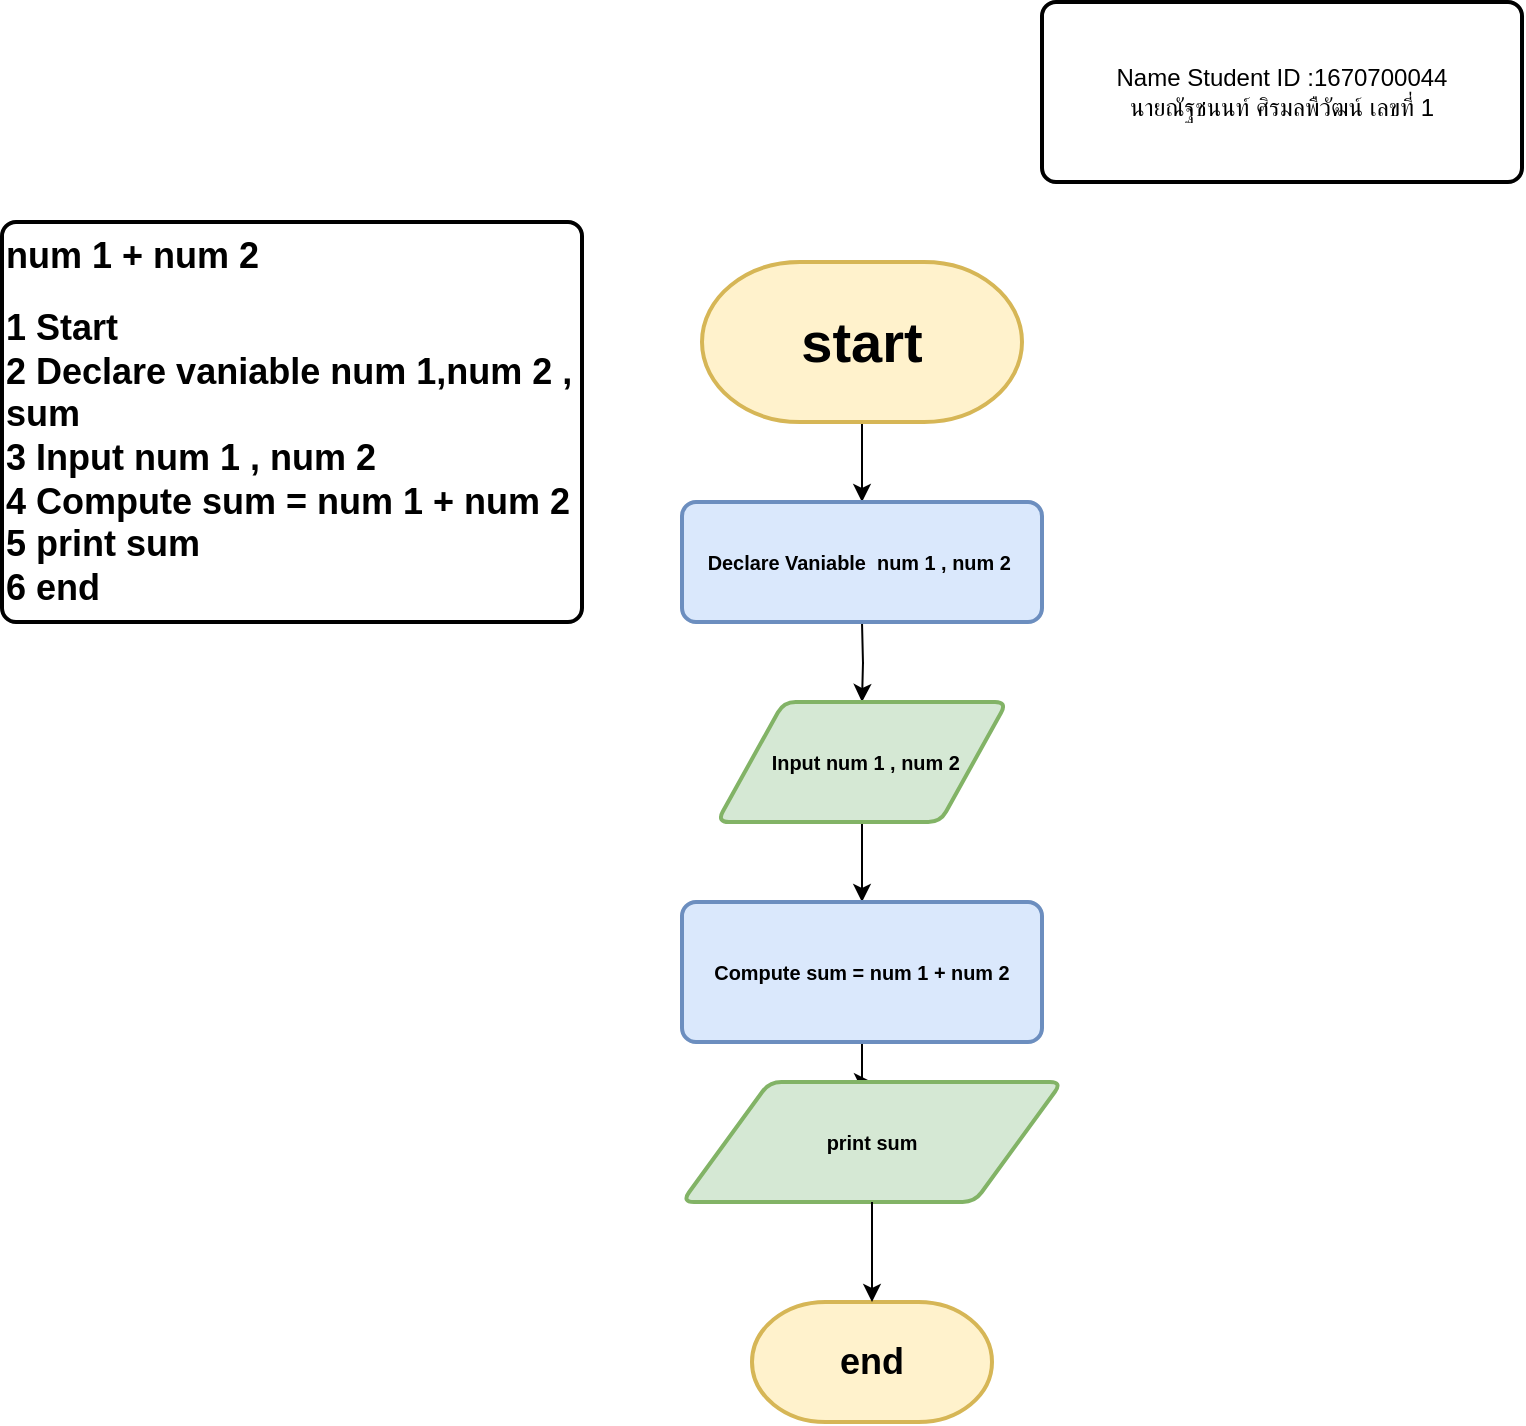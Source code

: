 <mxfile version="24.5.4" type="google" pages="5">
  <diagram id="C5RBs43oDa-KdzZeNtuy" name="Page-1">
    <mxGraphModel grid="1" page="1" gridSize="10" guides="1" tooltips="1" connect="1" arrows="1" fold="1" pageScale="1" pageWidth="827" pageHeight="1169" math="0" shadow="0">
      <root>
        <mxCell id="WIyWlLk6GJQsqaUBKTNV-0" />
        <mxCell id="WIyWlLk6GJQsqaUBKTNV-1" parent="WIyWlLk6GJQsqaUBKTNV-0" />
        <mxCell id="w_PTL4tWq508-zRgjBQH-2" style="edgeStyle=orthogonalEdgeStyle;rounded=0;orthogonalLoop=1;jettySize=auto;html=1;entryX=0.5;entryY=0;entryDx=0;entryDy=0;" edge="1" parent="WIyWlLk6GJQsqaUBKTNV-1" source="w_PTL4tWq508-zRgjBQH-0">
          <mxGeometry relative="1" as="geometry">
            <mxPoint x="460.0" y="280" as="targetPoint" />
          </mxGeometry>
        </mxCell>
        <mxCell id="w_PTL4tWq508-zRgjBQH-0" value="&lt;h2&gt;&lt;font style=&quot;font-size: 28px;&quot;&gt;start&lt;/font&gt;&lt;/h2&gt;" style="strokeWidth=2;html=1;shape=mxgraph.flowchart.terminator;whiteSpace=wrap;fillColor=#fff2cc;strokeColor=#d6b656;" vertex="1" parent="WIyWlLk6GJQsqaUBKTNV-1">
          <mxGeometry x="380" y="160" width="160" height="80" as="geometry" />
        </mxCell>
        <mxCell id="w_PTL4tWq508-zRgjBQH-5" value="Name Student ID :&lt;span style=&quot;background-color: initial;&quot;&gt;1670700044&lt;/span&gt;&lt;div&gt;&lt;span style=&quot;background-color: initial;&quot;&gt;นายณัฐชนนท์ ศิรมลพืวัฒน์ เลขที่ 1&lt;/span&gt;&lt;/div&gt;" style="rounded=1;whiteSpace=wrap;html=1;absoluteArcSize=1;arcSize=14;strokeWidth=2;" vertex="1" parent="WIyWlLk6GJQsqaUBKTNV-1">
          <mxGeometry x="550" y="30" width="240" height="90" as="geometry" />
        </mxCell>
        <mxCell id="w_PTL4tWq508-zRgjBQH-6" value="&lt;h2&gt;num 1 + num 2&lt;/h2&gt;&lt;h2&gt;1 Start&amp;nbsp;&lt;br&gt;2 Declare vaniable num 1,num 2 , sum&lt;br&gt;3 Input num 1 , num 2&amp;nbsp;&lt;br&gt;4 Compute&amp;nbsp;&lt;span style=&quot;background-color: initial;&quot;&gt;sum = num 1 + num 2&amp;nbsp;&lt;br&gt;&lt;/span&gt;&lt;span style=&quot;background-color: initial;&quot;&gt;5 print sum&lt;br&gt;&lt;/span&gt;&lt;span style=&quot;background-color: initial;&quot;&gt;6 end&amp;nbsp;&lt;/span&gt;&lt;/h2&gt;" style="rounded=1;whiteSpace=wrap;html=1;absoluteArcSize=1;arcSize=14;strokeWidth=2;align=left;" vertex="1" parent="WIyWlLk6GJQsqaUBKTNV-1">
          <mxGeometry x="30" y="140" width="290" height="200" as="geometry" />
        </mxCell>
        <mxCell id="w_PTL4tWq508-zRgjBQH-7" style="edgeStyle=orthogonalEdgeStyle;rounded=0;orthogonalLoop=1;jettySize=auto;html=1;entryX=0.5;entryY=0;entryDx=0;entryDy=0;entryPerimeter=0;exitX=0.5;exitY=1;exitDx=0;exitDy=0;" edge="1" parent="WIyWlLk6GJQsqaUBKTNV-1">
          <mxGeometry relative="1" as="geometry">
            <mxPoint x="460.0" y="340" as="sourcePoint" />
            <mxPoint x="460.0" y="380" as="targetPoint" />
          </mxGeometry>
        </mxCell>
        <mxCell id="w_PTL4tWq508-zRgjBQH-10" value="&lt;h5&gt;Declare Vaniable&amp;nbsp;&lt;span style=&quot;text-align: left;&quot;&gt;&amp;nbsp;num 1 , num 2&amp;nbsp;&lt;/span&gt;&lt;/h5&gt;" style="rounded=1;whiteSpace=wrap;html=1;absoluteArcSize=1;arcSize=14;strokeWidth=2;fillColor=#dae8fc;strokeColor=#6c8ebf;" vertex="1" parent="WIyWlLk6GJQsqaUBKTNV-1">
          <mxGeometry x="370" y="280" width="180" height="60" as="geometry" />
        </mxCell>
        <mxCell id="w_PTL4tWq508-zRgjBQH-14" style="edgeStyle=orthogonalEdgeStyle;rounded=0;orthogonalLoop=1;jettySize=auto;html=1;entryX=0.5;entryY=0;entryDx=0;entryDy=0;" edge="1" parent="WIyWlLk6GJQsqaUBKTNV-1" source="w_PTL4tWq508-zRgjBQH-11" target="w_PTL4tWq508-zRgjBQH-13">
          <mxGeometry relative="1" as="geometry" />
        </mxCell>
        <mxCell id="w_PTL4tWq508-zRgjBQH-11" value="&lt;h5 style=&quot;text-align: left;&quot;&gt;&amp;nbsp;Input num 1 , num 2&lt;/h5&gt;" style="shape=parallelogram;html=1;strokeWidth=2;perimeter=parallelogramPerimeter;whiteSpace=wrap;rounded=1;arcSize=12;size=0.23;fillColor=#d5e8d4;strokeColor=#82b366;" vertex="1" parent="WIyWlLk6GJQsqaUBKTNV-1">
          <mxGeometry x="387.5" y="380" width="145" height="60" as="geometry" />
        </mxCell>
        <mxCell id="w_PTL4tWq508-zRgjBQH-12" value="&lt;h2&gt;end&lt;/h2&gt;" style="strokeWidth=2;html=1;shape=mxgraph.flowchart.terminator;whiteSpace=wrap;fillColor=#fff2cc;strokeColor=#d6b656;" vertex="1" parent="WIyWlLk6GJQsqaUBKTNV-1">
          <mxGeometry x="405" y="680" width="120" height="60" as="geometry" />
        </mxCell>
        <mxCell id="w_PTL4tWq508-zRgjBQH-16" style="edgeStyle=orthogonalEdgeStyle;rounded=0;orthogonalLoop=1;jettySize=auto;html=1;" edge="1" parent="WIyWlLk6GJQsqaUBKTNV-1" source="w_PTL4tWq508-zRgjBQH-13" target="w_PTL4tWq508-zRgjBQH-15">
          <mxGeometry relative="1" as="geometry" />
        </mxCell>
        <mxCell id="w_PTL4tWq508-zRgjBQH-13" value="&lt;h5 style=&quot;text-align: left;&quot;&gt;Compute&amp;nbsp;&lt;span style=&quot;background-color: initial;&quot;&gt;sum = num 1 + num 2&lt;/span&gt;&lt;/h5&gt;" style="rounded=1;whiteSpace=wrap;html=1;absoluteArcSize=1;arcSize=14;strokeWidth=2;fillColor=#dae8fc;strokeColor=#6c8ebf;" vertex="1" parent="WIyWlLk6GJQsqaUBKTNV-1">
          <mxGeometry x="370" y="480" width="180" height="70" as="geometry" />
        </mxCell>
        <mxCell id="w_PTL4tWq508-zRgjBQH-15" value="&lt;h5&gt;print sum&lt;/h5&gt;" style="shape=parallelogram;html=1;strokeWidth=2;perimeter=parallelogramPerimeter;whiteSpace=wrap;rounded=1;arcSize=12;size=0.23;fillColor=#d5e8d4;strokeColor=#82b366;" vertex="1" parent="WIyWlLk6GJQsqaUBKTNV-1">
          <mxGeometry x="370" y="570" width="190" height="60" as="geometry" />
        </mxCell>
        <mxCell id="w_PTL4tWq508-zRgjBQH-17" style="edgeStyle=orthogonalEdgeStyle;rounded=0;orthogonalLoop=1;jettySize=auto;html=1;entryX=0.5;entryY=0;entryDx=0;entryDy=0;entryPerimeter=0;" edge="1" parent="WIyWlLk6GJQsqaUBKTNV-1" source="w_PTL4tWq508-zRgjBQH-15" target="w_PTL4tWq508-zRgjBQH-12">
          <mxGeometry relative="1" as="geometry" />
        </mxCell>
      </root>
    </mxGraphModel>
  </diagram>
  <diagram id="zuvnOIfzb2YiWR2JDFGr" name="Page-2">
    <mxGraphModel grid="1" page="1" gridSize="10" guides="1" tooltips="1" connect="1" arrows="1" fold="1" pageScale="1" pageWidth="850" pageHeight="1100" math="0" shadow="0">
      <root>
        <mxCell id="0" />
        <mxCell id="1" parent="0" />
        <mxCell id="L8Vs_UJAr9JN-5_L8geH-1" style="edgeStyle=orthogonalEdgeStyle;rounded=0;orthogonalLoop=1;jettySize=auto;html=1;entryX=0.5;entryY=0;entryDx=0;entryDy=0;" edge="1" parent="1" source="L8Vs_UJAr9JN-5_L8geH-2">
          <mxGeometry relative="1" as="geometry">
            <mxPoint x="460.0" y="280" as="targetPoint" />
          </mxGeometry>
        </mxCell>
        <mxCell id="L8Vs_UJAr9JN-5_L8geH-2" value="&lt;h2&gt;&lt;font style=&quot;font-size: 28px;&quot;&gt;start&lt;/font&gt;&lt;/h2&gt;" style="strokeWidth=2;html=1;shape=mxgraph.flowchart.terminator;whiteSpace=wrap;fillColor=#fff2cc;strokeColor=#d6b656;" vertex="1" parent="1">
          <mxGeometry x="380" y="160" width="160" height="80" as="geometry" />
        </mxCell>
        <mxCell id="L8Vs_UJAr9JN-5_L8geH-3" style="edgeStyle=orthogonalEdgeStyle;rounded=0;orthogonalLoop=1;jettySize=auto;html=1;entryX=0.5;entryY=0;entryDx=0;entryDy=0;entryPerimeter=0;exitX=0.5;exitY=1;exitDx=0;exitDy=0;" edge="1" parent="1">
          <mxGeometry relative="1" as="geometry">
            <mxPoint x="460.0" y="340" as="sourcePoint" />
            <mxPoint x="460.0" y="380" as="targetPoint" />
          </mxGeometry>
        </mxCell>
        <mxCell id="L8Vs_UJAr9JN-5_L8geH-4" value="&lt;h5&gt;Declare Vaniable&amp;nbsp;&lt;span style=&quot;text-align: left;&quot;&gt;&amp;nbsp;&lt;/span&gt;num 1,num 2&amp;nbsp; , num 3 , num 4 , num 5 , AVG&lt;/h5&gt;" style="rounded=1;whiteSpace=wrap;html=1;absoluteArcSize=1;arcSize=14;strokeWidth=2;fillColor=#dae8fc;strokeColor=#6c8ebf;" vertex="1" parent="1">
          <mxGeometry x="370" y="280" width="180" height="60" as="geometry" />
        </mxCell>
        <mxCell id="L8Vs_UJAr9JN-5_L8geH-5" style="edgeStyle=orthogonalEdgeStyle;rounded=0;orthogonalLoop=1;jettySize=auto;html=1;entryX=0.5;entryY=0;entryDx=0;entryDy=0;" edge="1" parent="1" source="L8Vs_UJAr9JN-5_L8geH-6" target="L8Vs_UJAr9JN-5_L8geH-9">
          <mxGeometry relative="1" as="geometry" />
        </mxCell>
        <mxCell id="L8Vs_UJAr9JN-5_L8geH-6" value="&lt;h5 style=&quot;&quot;&gt;&amp;nbsp;Input num 1 , num 2 ,&amp;nbsp;&lt;/h5&gt;&lt;h5 style=&quot;&quot;&gt;num 3 , num 4 , num 5&amp;nbsp;&lt;/h5&gt;" style="shape=parallelogram;html=1;strokeWidth=2;perimeter=parallelogramPerimeter;whiteSpace=wrap;rounded=1;arcSize=12;size=0.23;fillColor=#d5e8d4;strokeColor=#82b366;align=center;" vertex="1" parent="1">
          <mxGeometry x="387.5" y="380" width="145" height="60" as="geometry" />
        </mxCell>
        <mxCell id="L8Vs_UJAr9JN-5_L8geH-7" value="&lt;h2&gt;end&lt;/h2&gt;" style="strokeWidth=2;html=1;shape=mxgraph.flowchart.terminator;whiteSpace=wrap;fillColor=#fff2cc;strokeColor=#d6b656;" vertex="1" parent="1">
          <mxGeometry x="405" y="680" width="120" height="60" as="geometry" />
        </mxCell>
        <mxCell id="L8Vs_UJAr9JN-5_L8geH-8" style="edgeStyle=orthogonalEdgeStyle;rounded=0;orthogonalLoop=1;jettySize=auto;html=1;" edge="1" parent="1" source="L8Vs_UJAr9JN-5_L8geH-9" target="L8Vs_UJAr9JN-5_L8geH-10">
          <mxGeometry relative="1" as="geometry" />
        </mxCell>
        <mxCell id="L8Vs_UJAr9JN-5_L8geH-9" value="&lt;h5 style=&quot;text-align: left;&quot;&gt;Compute AVG&lt;span style=&quot;background-color: initial;&quot;&gt;&amp;nbsp;=&amp;nbsp;&lt;/span&gt;(num 1 + num 2 + num3 + num 4 + num 5 )/5&amp;nbsp;&lt;/h5&gt;" style="rounded=1;whiteSpace=wrap;html=1;absoluteArcSize=1;arcSize=14;strokeWidth=2;fillColor=#dae8fc;strokeColor=#6c8ebf;" vertex="1" parent="1">
          <mxGeometry x="370" y="480" width="180" height="70" as="geometry" />
        </mxCell>
        <mxCell id="L8Vs_UJAr9JN-5_L8geH-10" value="&lt;h5&gt;print avg&lt;/h5&gt;" style="shape=parallelogram;html=1;strokeWidth=2;perimeter=parallelogramPerimeter;whiteSpace=wrap;rounded=1;arcSize=12;size=0.23;fillColor=#d5e8d4;strokeColor=#82b366;" vertex="1" parent="1">
          <mxGeometry x="370" y="570" width="190" height="60" as="geometry" />
        </mxCell>
        <mxCell id="L8Vs_UJAr9JN-5_L8geH-11" style="edgeStyle=orthogonalEdgeStyle;rounded=0;orthogonalLoop=1;jettySize=auto;html=1;entryX=0.5;entryY=0;entryDx=0;entryDy=0;entryPerimeter=0;" edge="1" parent="1" source="L8Vs_UJAr9JN-5_L8geH-10" target="L8Vs_UJAr9JN-5_L8geH-7">
          <mxGeometry relative="1" as="geometry" />
        </mxCell>
        <mxCell id="dI6UgtsW-7HWfvbm7D4u-1" value="&lt;h2 style=&quot;text-align: center;&quot;&gt;ค่าเฉลี่ยตัวเลข 5 ตัว&lt;/h2&gt;&lt;h4&gt;1 Start&amp;nbsp;&lt;br&gt;2 Declare vaniable num 1,num 2 ,&amp;nbsp; num 3 , num 4 , num 5 , AVG&amp;nbsp;&lt;br&gt;3 Input num 1 , num 2 , num 3 num 4 , num 5&amp;nbsp;&lt;br&gt;4 Compute&amp;nbsp;&lt;span style=&quot;background-color: initial;&quot;&gt;sum = (num 1 + num 2 + num3 + num 4 + num 5 )/5&amp;nbsp;&lt;br&gt;&lt;/span&gt;&lt;span style=&quot;background-color: initial;&quot;&gt;5 print AVG&lt;br&gt;&lt;/span&gt;&lt;span style=&quot;background-color: initial;&quot;&gt;6 end&amp;nbsp;&lt;/span&gt;&lt;/h4&gt;" style="rounded=1;whiteSpace=wrap;html=1;absoluteArcSize=1;arcSize=14;strokeWidth=2;align=left;" vertex="1" parent="1">
          <mxGeometry x="20" y="30" width="370" height="140" as="geometry" />
        </mxCell>
        <mxCell id="nYBUVYd8rU6JduLdaEa2-1" value="&lt;h3&gt;&lt;font face=&quot;Times New Roman&quot;&gt;Name Student ID :&lt;span style=&quot;background-color: initial;&quot;&gt;1670700044&lt;br&gt;&lt;/span&gt;&lt;span style=&quot;background-color: initial;&quot;&gt;นายณัฐชนนท์ ศิรมลพืวัฒน์ เลขที่ 1&lt;/span&gt;&lt;/font&gt;&lt;/h3&gt;" style="rounded=1;whiteSpace=wrap;html=1;absoluteArcSize=1;arcSize=14;strokeWidth=2;" vertex="1" parent="1">
          <mxGeometry x="440" y="30" width="240" height="90" as="geometry" />
        </mxCell>
      </root>
    </mxGraphModel>
  </diagram>
  <diagram id="q8JAPSzDunuiKwT_K1k3" name="Page-3">
    <mxGraphModel grid="1" page="1" gridSize="10" guides="1" tooltips="1" connect="1" arrows="1" fold="1" pageScale="1" pageWidth="850" pageHeight="1100" math="0" shadow="0">
      <root>
        <mxCell id="0" />
        <mxCell id="1" parent="0" />
        <mxCell id="hFmzkMPaAdc-bJRSHWJ5-1" style="edgeStyle=orthogonalEdgeStyle;rounded=0;orthogonalLoop=1;jettySize=auto;html=1;entryX=0.5;entryY=0;entryDx=0;entryDy=0;" edge="1" parent="1" source="hFmzkMPaAdc-bJRSHWJ5-2">
          <mxGeometry relative="1" as="geometry">
            <mxPoint x="450.0" y="300" as="targetPoint" />
          </mxGeometry>
        </mxCell>
        <mxCell id="hFmzkMPaAdc-bJRSHWJ5-2" value="&lt;h2&gt;&lt;font style=&quot;font-size: 28px;&quot;&gt;start&lt;/font&gt;&lt;/h2&gt;" style="strokeWidth=2;html=1;shape=mxgraph.flowchart.terminator;whiteSpace=wrap;fillColor=#fff2cc;strokeColor=#d6b656;" vertex="1" parent="1">
          <mxGeometry x="370" y="180" width="160" height="80" as="geometry" />
        </mxCell>
        <mxCell id="hFmzkMPaAdc-bJRSHWJ5-3" style="edgeStyle=orthogonalEdgeStyle;rounded=0;orthogonalLoop=1;jettySize=auto;html=1;entryX=0.5;entryY=0;entryDx=0;entryDy=0;entryPerimeter=0;exitX=0.5;exitY=1;exitDx=0;exitDy=0;" edge="1" parent="1">
          <mxGeometry relative="1" as="geometry">
            <mxPoint x="450.0" y="360" as="sourcePoint" />
            <mxPoint x="450.0" y="400" as="targetPoint" />
          </mxGeometry>
        </mxCell>
        <mxCell id="hFmzkMPaAdc-bJRSHWJ5-4" value="&lt;h5&gt;Declare Vaniable&amp;nbsp;&lt;span style=&quot;text-align: left;&quot;&gt;&amp;nbsp;&lt;/span&gt;base , height , area&lt;/h5&gt;" style="rounded=1;whiteSpace=wrap;html=1;absoluteArcSize=1;arcSize=14;strokeWidth=2;fillColor=#dae8fc;strokeColor=#6c8ebf;" vertex="1" parent="1">
          <mxGeometry x="360" y="300" width="180" height="60" as="geometry" />
        </mxCell>
        <mxCell id="hFmzkMPaAdc-bJRSHWJ5-5" style="edgeStyle=orthogonalEdgeStyle;rounded=0;orthogonalLoop=1;jettySize=auto;html=1;entryX=0.5;entryY=0;entryDx=0;entryDy=0;" edge="1" parent="1" source="hFmzkMPaAdc-bJRSHWJ5-6" target="hFmzkMPaAdc-bJRSHWJ5-9">
          <mxGeometry relative="1" as="geometry" />
        </mxCell>
        <mxCell id="hFmzkMPaAdc-bJRSHWJ5-6" value="&lt;h4 style=&quot;&quot;&gt;&amp;nbsp;Input&amp;nbsp;&lt;br&gt;base , height&amp;nbsp;&lt;br&gt;&amp;nbsp;&lt;/h4&gt;" style="shape=parallelogram;html=1;strokeWidth=2;perimeter=parallelogramPerimeter;whiteSpace=wrap;rounded=1;arcSize=12;size=0.23;fillColor=#d5e8d4;strokeColor=#82b366;align=center;" vertex="1" parent="1">
          <mxGeometry x="377.5" y="400" width="145" height="60" as="geometry" />
        </mxCell>
        <mxCell id="hFmzkMPaAdc-bJRSHWJ5-7" value="&lt;h2&gt;end&lt;/h2&gt;" style="strokeWidth=2;html=1;shape=mxgraph.flowchart.terminator;whiteSpace=wrap;fillColor=#fff2cc;strokeColor=#d6b656;" vertex="1" parent="1">
          <mxGeometry x="395" y="700" width="120" height="60" as="geometry" />
        </mxCell>
        <mxCell id="hFmzkMPaAdc-bJRSHWJ5-8" style="edgeStyle=orthogonalEdgeStyle;rounded=0;orthogonalLoop=1;jettySize=auto;html=1;" edge="1" parent="1" source="hFmzkMPaAdc-bJRSHWJ5-9" target="hFmzkMPaAdc-bJRSHWJ5-10">
          <mxGeometry relative="1" as="geometry" />
        </mxCell>
        <mxCell id="hFmzkMPaAdc-bJRSHWJ5-9" value="&lt;h3 style=&quot;text-align: left;&quot;&gt;Compute&amp;nbsp;&amp;nbsp;&lt;span style=&quot;font-weight: normal; background-color: rgb(43, 255, 0);&quot;&gt;area&lt;/span&gt;&lt;span style=&quot;background-color: initial; font-weight: normal;&quot;&gt;&amp;nbsp;&lt;/span&gt;&lt;span style=&quot;background-color: initial; font-weight: normal;&quot;&gt;= 0.5 X base x height&amp;nbsp;&lt;/span&gt;&lt;/h3&gt;" style="rounded=1;whiteSpace=wrap;html=1;absoluteArcSize=1;arcSize=14;strokeWidth=2;fillColor=#dae8fc;strokeColor=#6c8ebf;" vertex="1" parent="1">
          <mxGeometry x="360" y="500" width="180" height="70" as="geometry" />
        </mxCell>
        <mxCell id="hFmzkMPaAdc-bJRSHWJ5-10" value="&lt;h5&gt;print area&lt;/h5&gt;" style="shape=parallelogram;html=1;strokeWidth=2;perimeter=parallelogramPerimeter;whiteSpace=wrap;rounded=1;arcSize=12;size=0.23;fillColor=#d5e8d4;strokeColor=#82b366;" vertex="1" parent="1">
          <mxGeometry x="360" y="590" width="190" height="60" as="geometry" />
        </mxCell>
        <mxCell id="hFmzkMPaAdc-bJRSHWJ5-11" style="edgeStyle=orthogonalEdgeStyle;rounded=0;orthogonalLoop=1;jettySize=auto;html=1;entryX=0.5;entryY=0;entryDx=0;entryDy=0;entryPerimeter=0;" edge="1" parent="1" source="hFmzkMPaAdc-bJRSHWJ5-10" target="hFmzkMPaAdc-bJRSHWJ5-7">
          <mxGeometry relative="1" as="geometry" />
        </mxCell>
        <mxCell id="hFmzkMPaAdc-bJRSHWJ5-12" value="&lt;h3 style=&quot;&quot;&gt;หาพื้นที่ สามเหลี่ยม&lt;br&gt;1 Start&amp;nbsp;&lt;br&gt;2 Declare vaniable &lt;span style=&quot;background-color: rgb(43, 255, 0);&quot;&gt;area ,&lt;/span&gt;&amp;nbsp;base , height&amp;nbsp;&lt;br&gt;3 Input base , height&amp;nbsp;&lt;br&gt;4 Compute&amp;nbsp;&amp;nbsp;&lt;span style=&quot;font-weight: normal; background-color: rgb(43, 255, 0);&quot;&gt;area&lt;/span&gt;&lt;span style=&quot;background-color: initial; font-weight: normal;&quot;&gt;&amp;nbsp;&lt;/span&gt;&lt;span style=&quot;background-color: initial; font-weight: normal;&quot;&gt;= 0.5 X base x height&amp;nbsp;&lt;/span&gt;&amp;nbsp;&lt;br&gt;&lt;span style=&quot;background-color: initial;&quot;&gt;5 print area&lt;br&gt;&lt;/span&gt;&lt;span style=&quot;background-color: initial;&quot;&gt;6 end&amp;nbsp;&lt;/span&gt;&lt;/h3&gt;" style="rounded=1;whiteSpace=wrap;html=1;absoluteArcSize=1;arcSize=14;strokeWidth=2;align=left;" vertex="1" parent="1">
          <mxGeometry x="40" y="20" width="370" height="140" as="geometry" />
        </mxCell>
        <mxCell id="hFmzkMPaAdc-bJRSHWJ5-13" value="&lt;h3&gt;&lt;font face=&quot;Times New Roman&quot;&gt;Name Student ID :&lt;span style=&quot;background-color: initial;&quot;&gt;1670700044&lt;br&gt;&lt;/span&gt;&lt;span style=&quot;background-color: initial;&quot;&gt;นายณัฐชนนท์ ศิรมลพืวัฒน์ เลขที่ 1&lt;/span&gt;&lt;/font&gt;&lt;/h3&gt;" style="rounded=1;whiteSpace=wrap;html=1;absoluteArcSize=1;arcSize=14;strokeWidth=2;" vertex="1" parent="1">
          <mxGeometry x="430" y="50" width="240" height="90" as="geometry" />
        </mxCell>
      </root>
    </mxGraphModel>
  </diagram>
  <diagram id="Pr0zQ-aokpCI41WSe7Cx" name="Page-4">
    <mxGraphModel grid="1" page="1" gridSize="10" guides="1" tooltips="1" connect="1" arrows="1" fold="1" pageScale="1" pageWidth="850" pageHeight="1100" math="0" shadow="0">
      <root>
        <mxCell id="0" />
        <mxCell id="1" parent="0" />
        <mxCell id="oQkY_9V8DjJ6-eMFmQIA-1" style="edgeStyle=orthogonalEdgeStyle;rounded=0;orthogonalLoop=1;jettySize=auto;html=1;entryX=0.5;entryY=0;entryDx=0;entryDy=0;" edge="1" parent="1" source="oQkY_9V8DjJ6-eMFmQIA-2">
          <mxGeometry relative="1" as="geometry">
            <mxPoint x="450.0" y="300" as="targetPoint" />
          </mxGeometry>
        </mxCell>
        <mxCell id="oQkY_9V8DjJ6-eMFmQIA-2" value="&lt;h2&gt;&lt;font style=&quot;font-size: 28px;&quot;&gt;start&lt;/font&gt;&lt;/h2&gt;" style="strokeWidth=2;html=1;shape=mxgraph.flowchart.terminator;whiteSpace=wrap;fillColor=#fff2cc;strokeColor=#d6b656;" vertex="1" parent="1">
          <mxGeometry x="400" y="180" width="160" height="80" as="geometry" />
        </mxCell>
        <mxCell id="oQkY_9V8DjJ6-eMFmQIA-3" style="edgeStyle=orthogonalEdgeStyle;rounded=0;orthogonalLoop=1;jettySize=auto;html=1;entryX=0.5;entryY=0;entryDx=0;entryDy=0;entryPerimeter=0;exitX=0.5;exitY=1;exitDx=0;exitDy=0;" edge="1" parent="1">
          <mxGeometry relative="1" as="geometry">
            <mxPoint x="450.0" y="360" as="sourcePoint" />
            <mxPoint x="450.0" y="400" as="targetPoint" />
          </mxGeometry>
        </mxCell>
        <mxCell id="oQkY_9V8DjJ6-eMFmQIA-4" value="&lt;h5 style=&quot;text-align: left;&quot;&gt;Declare Vaniable miles , kilometers&lt;/h5&gt;" style="rounded=1;whiteSpace=wrap;html=1;absoluteArcSize=1;arcSize=14;strokeWidth=2;fillColor=#dae8fc;strokeColor=#6c8ebf;" vertex="1" parent="1">
          <mxGeometry x="360" y="300" width="180" height="60" as="geometry" />
        </mxCell>
        <mxCell id="oQkY_9V8DjJ6-eMFmQIA-5" style="edgeStyle=orthogonalEdgeStyle;rounded=0;orthogonalLoop=1;jettySize=auto;html=1;entryX=0.5;entryY=0;entryDx=0;entryDy=0;" edge="1" parent="1" source="oQkY_9V8DjJ6-eMFmQIA-6" target="oQkY_9V8DjJ6-eMFmQIA-9">
          <mxGeometry relative="1" as="geometry" />
        </mxCell>
        <mxCell id="oQkY_9V8DjJ6-eMFmQIA-6" value="&lt;h4 style=&quot;&quot;&gt;&amp;nbsp;Input&amp;nbsp;&lt;br&gt;kilometers&amp;nbsp;&lt;br&gt;&amp;nbsp;&lt;/h4&gt;" style="shape=parallelogram;html=1;strokeWidth=2;perimeter=parallelogramPerimeter;whiteSpace=wrap;rounded=1;arcSize=12;size=0.23;fillColor=#d5e8d4;strokeColor=#82b366;align=center;" vertex="1" parent="1">
          <mxGeometry x="377.5" y="400" width="145" height="60" as="geometry" />
        </mxCell>
        <mxCell id="oQkY_9V8DjJ6-eMFmQIA-7" value="&lt;h2&gt;end&lt;/h2&gt;" style="strokeWidth=2;html=1;shape=mxgraph.flowchart.terminator;whiteSpace=wrap;fillColor=#fff2cc;strokeColor=#d6b656;" vertex="1" parent="1">
          <mxGeometry x="395" y="700" width="120" height="60" as="geometry" />
        </mxCell>
        <mxCell id="oQkY_9V8DjJ6-eMFmQIA-8" style="edgeStyle=orthogonalEdgeStyle;rounded=0;orthogonalLoop=1;jettySize=auto;html=1;" edge="1" parent="1" source="oQkY_9V8DjJ6-eMFmQIA-9" target="oQkY_9V8DjJ6-eMFmQIA-10">
          <mxGeometry relative="1" as="geometry" />
        </mxCell>
        <mxCell id="oQkY_9V8DjJ6-eMFmQIA-9" value="&lt;h3 style=&quot;text-align: left;&quot;&gt;Compute&amp;nbsp; &lt;span style=&quot;background-color: rgb(43, 255, 0);&quot;&gt;Miles = kilometers x 0.621&lt;/span&gt;&lt;/h3&gt;" style="rounded=1;whiteSpace=wrap;html=1;absoluteArcSize=1;arcSize=14;strokeWidth=2;fillColor=#dae8fc;strokeColor=#6c8ebf;" vertex="1" parent="1">
          <mxGeometry x="360" y="500" width="180" height="70" as="geometry" />
        </mxCell>
        <mxCell id="oQkY_9V8DjJ6-eMFmQIA-10" value="&lt;h5&gt;print Miles&lt;/h5&gt;" style="shape=parallelogram;html=1;strokeWidth=2;perimeter=parallelogramPerimeter;whiteSpace=wrap;rounded=1;arcSize=12;size=0.23;fillColor=#d5e8d4;strokeColor=#82b366;" vertex="1" parent="1">
          <mxGeometry x="360" y="590" width="190" height="60" as="geometry" />
        </mxCell>
        <mxCell id="oQkY_9V8DjJ6-eMFmQIA-11" style="edgeStyle=orthogonalEdgeStyle;rounded=0;orthogonalLoop=1;jettySize=auto;html=1;entryX=0.5;entryY=0;entryDx=0;entryDy=0;entryPerimeter=0;" edge="1" parent="1" source="oQkY_9V8DjJ6-eMFmQIA-10" target="oQkY_9V8DjJ6-eMFmQIA-7">
          <mxGeometry relative="1" as="geometry" />
        </mxCell>
        <mxCell id="oQkY_9V8DjJ6-eMFmQIA-12" value="&lt;h3 style=&quot;&quot;&gt;แปลงค่า กิโลเมตร -&amp;gt; ไมล์&lt;br&gt;1 Start&amp;nbsp;&lt;br&gt;2 Declare vaniable Miles , Kilometers&lt;br&gt;3 Input Kilometers&lt;br&gt;4 Compute&amp;nbsp; &lt;span style=&quot;font-weight: 400; background-color: rgb(43, 255, 0);&quot;&gt;Miles = kilometers x 0.621&lt;/span&gt;&lt;br&gt;&lt;span style=&quot;background-color: initial;&quot;&gt;5 print Miles&lt;br&gt;&lt;/span&gt;&lt;span style=&quot;background-color: initial;&quot;&gt;6 end&amp;nbsp;&lt;/span&gt;&lt;/h3&gt;" style="rounded=1;whiteSpace=wrap;html=1;absoluteArcSize=1;arcSize=14;strokeWidth=2;align=left;" vertex="1" parent="1">
          <mxGeometry x="10" y="150" width="370" height="140" as="geometry" />
        </mxCell>
        <mxCell id="oQkY_9V8DjJ6-eMFmQIA-13" value="&lt;h3&gt;&lt;font face=&quot;Times New Roman&quot;&gt;Name Student ID :&lt;span style=&quot;background-color: initial;&quot;&gt;1670700044&lt;br&gt;&lt;/span&gt;&lt;span style=&quot;background-color: initial;&quot;&gt;นายณัฐชนนท์ ศิรมลพืวัฒน์ เลขที่ 1&lt;/span&gt;&lt;/font&gt;&lt;/h3&gt;" style="rounded=1;whiteSpace=wrap;html=1;absoluteArcSize=1;arcSize=14;strokeWidth=2;" vertex="1" parent="1">
          <mxGeometry x="500" y="50" width="240" height="90" as="geometry" />
        </mxCell>
      </root>
    </mxGraphModel>
  </diagram>
  <diagram id="yzAFvKJvWMC10_KzUp7Y" name="Page-5">
    <mxGraphModel grid="1" page="1" gridSize="10" guides="1" tooltips="1" connect="1" arrows="1" fold="1" pageScale="1" pageWidth="850" pageHeight="1100" math="0" shadow="0">
      <root>
        <mxCell id="0" />
        <mxCell id="1" parent="0" />
        <mxCell id="DgJ2STtqFauZU0sa52xI-1" style="edgeStyle=orthogonalEdgeStyle;rounded=0;orthogonalLoop=1;jettySize=auto;html=1;entryX=0.5;entryY=0;entryDx=0;entryDy=0;" edge="1" parent="1" source="DgJ2STtqFauZU0sa52xI-2">
          <mxGeometry relative="1" as="geometry">
            <mxPoint x="450.0" y="300" as="targetPoint" />
          </mxGeometry>
        </mxCell>
        <mxCell id="DgJ2STtqFauZU0sa52xI-2" value="&lt;h2&gt;&lt;font style=&quot;font-size: 28px;&quot;&gt;start&lt;/font&gt;&lt;/h2&gt;" style="strokeWidth=2;html=1;shape=mxgraph.flowchart.terminator;whiteSpace=wrap;fillColor=#fff2cc;strokeColor=#d6b656;" vertex="1" parent="1">
          <mxGeometry x="425" y="180" width="160" height="80" as="geometry" />
        </mxCell>
        <mxCell id="DgJ2STtqFauZU0sa52xI-3" style="edgeStyle=orthogonalEdgeStyle;rounded=0;orthogonalLoop=1;jettySize=auto;html=1;entryX=0.5;entryY=0;entryDx=0;entryDy=0;entryPerimeter=0;exitX=0.5;exitY=1;exitDx=0;exitDy=0;" edge="1" parent="1">
          <mxGeometry relative="1" as="geometry">
            <mxPoint x="450.0" y="360" as="sourcePoint" />
            <mxPoint x="450.0" y="400" as="targetPoint" />
          </mxGeometry>
        </mxCell>
        <mxCell id="DgJ2STtqFauZU0sa52xI-4" value="&lt;h5&gt;Declare Vaniable&lt;/h5&gt;&lt;h5 style=&quot;text-align: left;&quot;&gt;Fahrenheit ,&amp;nbsp;Celsius&amp;nbsp;&lt;/h5&gt;" style="rounded=1;whiteSpace=wrap;html=1;absoluteArcSize=1;arcSize=14;strokeWidth=2;fillColor=#dae8fc;strokeColor=#6c8ebf;" vertex="1" parent="1">
          <mxGeometry x="360" y="300" width="180" height="60" as="geometry" />
        </mxCell>
        <mxCell id="DgJ2STtqFauZU0sa52xI-5" style="edgeStyle=orthogonalEdgeStyle;rounded=0;orthogonalLoop=1;jettySize=auto;html=1;entryX=0.5;entryY=0;entryDx=0;entryDy=0;" edge="1" parent="1" source="DgJ2STtqFauZU0sa52xI-6" target="DgJ2STtqFauZU0sa52xI-9">
          <mxGeometry relative="1" as="geometry" />
        </mxCell>
        <mxCell id="DgJ2STtqFauZU0sa52xI-6" value="&lt;h4 style=&quot;&quot;&gt;&amp;nbsp;Input&amp;nbsp;&lt;br&gt;Celsius&amp;nbsp;&lt;br&gt;&amp;nbsp;&lt;/h4&gt;" style="shape=parallelogram;html=1;strokeWidth=2;perimeter=parallelogramPerimeter;whiteSpace=wrap;rounded=1;arcSize=12;size=0.23;fillColor=#d5e8d4;strokeColor=#82b366;align=center;" vertex="1" parent="1">
          <mxGeometry x="377.5" y="400" width="145" height="60" as="geometry" />
        </mxCell>
        <mxCell id="DgJ2STtqFauZU0sa52xI-7" value="&lt;h2&gt;end&lt;/h2&gt;" style="strokeWidth=2;html=1;shape=mxgraph.flowchart.terminator;whiteSpace=wrap;fillColor=#fff2cc;strokeColor=#d6b656;" vertex="1" parent="1">
          <mxGeometry x="395" y="700" width="120" height="60" as="geometry" />
        </mxCell>
        <mxCell id="DgJ2STtqFauZU0sa52xI-8" style="edgeStyle=orthogonalEdgeStyle;rounded=0;orthogonalLoop=1;jettySize=auto;html=1;" edge="1" parent="1" source="DgJ2STtqFauZU0sa52xI-9" target="DgJ2STtqFauZU0sa52xI-10">
          <mxGeometry relative="1" as="geometry" />
        </mxCell>
        <mxCell id="DgJ2STtqFauZU0sa52xI-9" value="&lt;h3 style=&quot;text-align: left;&quot;&gt;Compute&amp;nbsp;&lt;span style=&quot;background-color: rgb(43, 255, 0);&quot;&gt; Fahrenheit = (Celsius x 1.8 ) + 32&amp;nbsp;&lt;/span&gt;&lt;/h3&gt;" style="rounded=1;whiteSpace=wrap;html=1;absoluteArcSize=1;arcSize=14;strokeWidth=2;fillColor=#dae8fc;strokeColor=#6c8ebf;" vertex="1" parent="1">
          <mxGeometry x="360" y="500" width="180" height="70" as="geometry" />
        </mxCell>
        <mxCell id="DgJ2STtqFauZU0sa52xI-10" value="&lt;h5&gt;print Fahrenheit&lt;/h5&gt;" style="shape=parallelogram;html=1;strokeWidth=2;perimeter=parallelogramPerimeter;whiteSpace=wrap;rounded=1;arcSize=12;size=0.23;fillColor=#d5e8d4;strokeColor=#82b366;" vertex="1" parent="1">
          <mxGeometry x="360" y="590" width="190" height="60" as="geometry" />
        </mxCell>
        <mxCell id="DgJ2STtqFauZU0sa52xI-11" style="edgeStyle=orthogonalEdgeStyle;rounded=0;orthogonalLoop=1;jettySize=auto;html=1;entryX=0.5;entryY=0;entryDx=0;entryDy=0;entryPerimeter=0;" edge="1" parent="1" source="DgJ2STtqFauZU0sa52xI-10" target="DgJ2STtqFauZU0sa52xI-7">
          <mxGeometry relative="1" as="geometry" />
        </mxCell>
        <mxCell id="DgJ2STtqFauZU0sa52xI-12" value="&lt;h3 style=&quot;&quot;&gt;แปลงค่า อุณหภูมิ&amp;nbsp;&lt;br&gt;1 Start&amp;nbsp;&lt;br&gt;2 Declare vaniable Fahrenheit ,&amp;nbsp;Celsius&amp;nbsp;&lt;br&gt;3 Input Celsius&amp;nbsp;&lt;/h3&gt;&lt;h3 style=&quot;&quot;&gt;4 Compute&lt;span style=&quot;background-color: rgb(43, 255, 0);&quot;&gt; Fahrenheit = (Celsius x 1.8 ) + 32&lt;/span&gt;&lt;/h3&gt;&lt;h3 style=&quot;&quot;&gt;&lt;span style=&quot;background-color: initial;&quot;&gt;5 print&amp;nbsp;&lt;/span&gt;Fahrenheit&lt;/h3&gt;&lt;h3 style=&quot;&quot;&gt;&lt;span style=&quot;background-color: initial;&quot;&gt;6 end&amp;nbsp;&lt;/span&gt;&lt;/h3&gt;" style="rounded=1;whiteSpace=wrap;html=1;absoluteArcSize=1;arcSize=14;strokeWidth=2;align=left;" vertex="1" parent="1">
          <mxGeometry x="25" y="50" width="370" height="180" as="geometry" />
        </mxCell>
        <mxCell id="DgJ2STtqFauZU0sa52xI-13" value="&lt;h3&gt;&lt;font face=&quot;Times New Roman&quot;&gt;Name Student ID :&lt;span style=&quot;background-color: initial;&quot;&gt;1670700044&lt;br&gt;&lt;/span&gt;&lt;span style=&quot;background-color: initial;&quot;&gt;นายณัฐชนนท์ ศิรมลพืวัฒน์ เลขที่ 1&lt;/span&gt;&lt;/font&gt;&lt;/h3&gt;" style="rounded=1;whiteSpace=wrap;html=1;absoluteArcSize=1;arcSize=14;strokeWidth=2;" vertex="1" parent="1">
          <mxGeometry x="430" y="50" width="240" height="90" as="geometry" />
        </mxCell>
      </root>
    </mxGraphModel>
  </diagram>
</mxfile>
